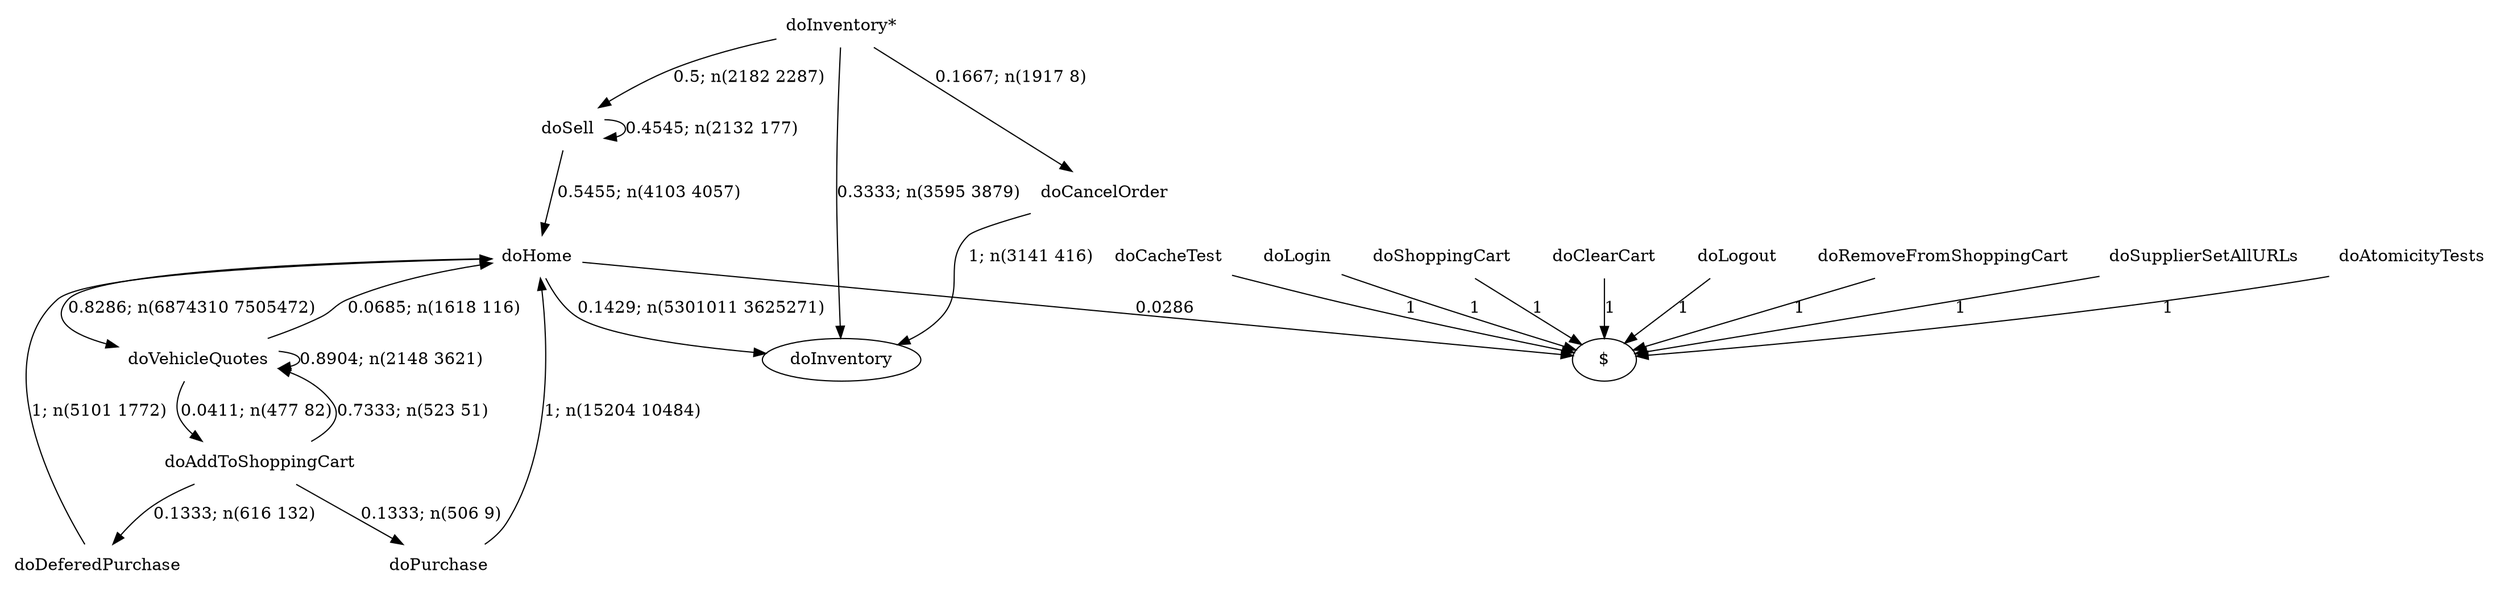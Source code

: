 digraph G {"doInventory*" [label="doInventory*",shape=none];"doSupplierSetAllURLs" [label="doSupplierSetAllURLs",shape=none];"doAtomicityTests" [label="doAtomicityTests",shape=none];"doCacheTest" [label="doCacheTest",shape=none];"doLogin" [label="doLogin",shape=none];"doVehicleQuotes" [label="doVehicleQuotes",shape=none];"doAddToShoppingCart" [label="doAddToShoppingCart",shape=none];"doDeferedPurchase" [label="doDeferedPurchase",shape=none];"doHome" [label="doHome",shape=none];"doShoppingCart" [label="doShoppingCart",shape=none];"doClearCart" [label="doClearCart",shape=none];"doPurchase" [label="doPurchase",shape=none];"doSell" [label="doSell",shape=none];"doLogout" [label="doLogout",shape=none];"doCancelOrder" [label="doCancelOrder",shape=none];"doRemoveFromShoppingCart" [label="doRemoveFromShoppingCart",shape=none];"doInventory*"->"doInventory" [style=solid,label="0.3333; n(3595 3879)"];"doInventory*"->"doSell" [style=solid,label="0.5; n(2182 2287)"];"doInventory*"->"doCancelOrder" [style=solid,label="0.1667; n(1917 8)"];"doSupplierSetAllURLs"->"$" [style=solid,label="1"];"doAtomicityTests"->"$" [style=solid,label="1"];"doCacheTest"->"$" [style=solid,label="1"];"doLogin"->"$" [style=solid,label="1"];"doVehicleQuotes"->"doVehicleQuotes" [style=solid,label="0.8904; n(2148 3621)"];"doVehicleQuotes"->"doAddToShoppingCart" [style=solid,label="0.0411; n(477 82)"];"doVehicleQuotes"->"doHome" [style=solid,label="0.0685; n(1618 116)"];"doAddToShoppingCart"->"doVehicleQuotes" [style=solid,label="0.7333; n(523 51)"];"doAddToShoppingCart"->"doDeferedPurchase" [style=solid,label="0.1333; n(616 132)"];"doAddToShoppingCart"->"doPurchase" [style=solid,label="0.1333; n(506 9)"];"doDeferedPurchase"->"doHome" [style=solid,label="1; n(5101 1772)"];"doHome"->"doInventory" [style=solid,label="0.1429; n(5301011 3625271)"];"doHome"->"doVehicleQuotes" [style=solid,label="0.8286; n(6874310 7505472)"];"doHome"->"$" [style=solid,label="0.0286"];"doShoppingCart"->"$" [style=solid,label="1"];"doClearCart"->"$" [style=solid,label="1"];"doPurchase"->"doHome" [style=solid,label="1; n(15204 10484)"];"doSell"->"doHome" [style=solid,label="0.5455; n(4103 4057)"];"doSell"->"doSell" [style=solid,label="0.4545; n(2132 177)"];"doLogout"->"$" [style=solid,label="1"];"doCancelOrder"->"doInventory" [style=solid,label="1; n(3141 416)"];"doRemoveFromShoppingCart"->"$" [style=solid,label="1"];}